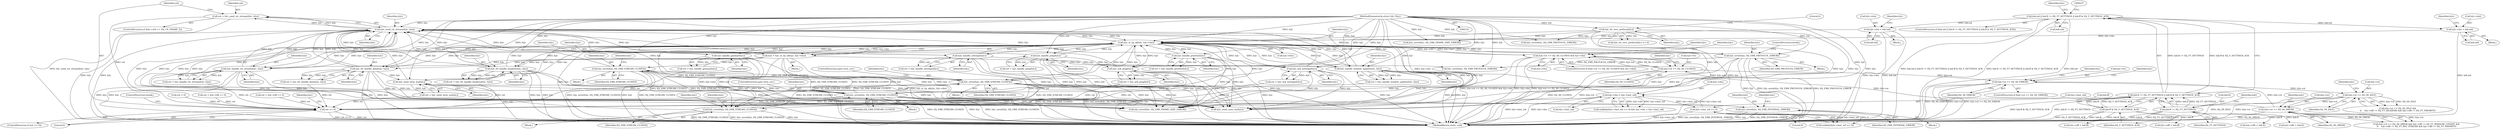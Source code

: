 digraph "0_haproxy_3f0e1ec70173593f4c2b3681b26c04a4ed5fc588@API" {
"1000804" [label="(Call,ret = h2c_send_rst_stream(h2c, h2s))"];
"1000806" [label="(Call,h2c_send_rst_stream(h2c, h2s))"];
"1000753" [label="(Call,h2c_error(h2c, H2_ERR_PROTOCOL_ERROR))"];
"1000406" [label="(Call,h2c_st_by_id(h2c, h2c->dsi))"];
"1000688" [label="(Call,h2c_frt_handle_headers(h2c, h2s))"];
"1000124" [label="(MethodParameterIn,struct h2c *h2c)"];
"1000404" [label="(Call,h2s = h2c_st_by_id(h2c, h2c->dsi))"];
"1000646" [label="(Call,h2c_ack_ping(h2c))"];
"1000636" [label="(Call,h2c_handle_ping(h2c))"];
"1000749" [label="(Call,h2c_handle_goaway(h2c))"];
"1000614" [label="(Call,h2c_handle_settings(h2c))"];
"1000152" [label="(Call,h2c_frt_recv_preface(h2c))"];
"1000624" [label="(Call,h2c_ack_settings(h2c))"];
"1000658" [label="(Call,h2c_handle_window_update(h2c, h2s))"];
"1000736" [label="(Call,h2c_handle_rst_stream(h2c, h2s))"];
"1000551" [label="(Call,h2c_error(h2c, H2_ERR_STREAM_CLOSED))"];
"1000504" [label="(Call,h2c_error(h2c, H2_ERR_STREAM_CLOSED))"];
"1000471" [label="(Call,h2s_error(h2s, H2_ERR_STREAM_CLOSED))"];
"1000515" [label="(Call,h2s_error(h2s, H2_ERR_STREAM_CLOSED))"];
"1000701" [label="(Call,h2c_frt_handle_data(h2c, h2s))"];
"1000712" [label="(Call,h2c_send_strm_wu(h2c))"];
"1000724" [label="(Call,h2c_handle_priority(h2c))"];
"1000369" [label="(Call,h2c->dsi = hdr.sid)"];
"1000208" [label="(Call,hdr.sid || hdr.ft != H2_FT_SETTINGS || hdr.ff & H2_F_SETTINGS_ACK)"];
"1000212" [label="(Call,hdr.ft != H2_FT_SETTINGS || hdr.ff & H2_F_SETTINGS_ACK)"];
"1000213" [label="(Call,hdr.ft != H2_FT_SETTINGS)"];
"1000218" [label="(Call,hdr.ff & H2_F_SETTINGS_ACK)"];
"1000563" [label="(Call,h2c->dsi > h2c->last_sid)"];
"1000481" [label="(Call,h2s->st == H2_SS_CLOSED && h2c->dsi)"];
"1000482" [label="(Call,h2s->st == H2_SS_CLOSED)"];
"1000448" [label="(Call,h2s->st == H2_SS_HREM)"];
"1000420" [label="(Call,h2s->st == H2_SS_IDLE)"];
"1000788" [label="(Call,h2s->st == H2_SS_ERROR)"];
"1000558" [label="(Call,h2c->last_sid >= 0)"];
"1000268" [label="(Call,h2c->dsi = hdr.sid)"];
"1000670" [label="(Call,h2s_error(h2s, H2_ERR_INTERNAL_ERROR))"];
"1000810" [label="(Call,ret <= 0)"];
"1000637" [label="(Identifier,h2c)"];
"1000592" [label="(Call,ret = h2c->dfl == 0)"];
"1000217" [label="(Identifier,H2_FT_SETTINGS)"];
"1000369" [label="(Call,h2c->dsi = hdr.sid)"];
"1000701" [label="(Call,h2c_frt_handle_data(h2c, h2s))"];
"1000615" [label="(Identifier,h2c)"];
"1000556" [label="(Call,unlikely(h2c->last_sid >= 0) && h2c->dsi > h2c->last_sid)"];
"1000373" [label="(Call,hdr.sid)"];
"1000656" [label="(Call,ret = h2c_handle_window_update(h2c, h2s))"];
"1000736" [label="(Call,h2c_handle_rst_stream(h2c, h2s))"];
"1000218" [label="(Call,hdr.ff & H2_F_SETTINGS_ACK)"];
"1000562" [label="(Literal,0)"];
"1000813" [label="(ControlStructure,break;)"];
"1000808" [label="(Identifier,h2s)"];
"1000307" [label="(Call,ret = 0)"];
"1000779" [label="(Call,ret = h2c->dfl == 0)"];
"1000152" [label="(Call,h2c_frt_recv_preface(h2c))"];
"1000625" [label="(Identifier,h2c)"];
"1000788" [label="(Call,h2s->st == H2_SS_ERROR)"];
"1000219" [label="(Call,hdr.ff)"];
"1000557" [label="(Call,unlikely(h2c->last_sid >= 0))"];
"1000646" [label="(Call,h2c_ack_ping(h2c))"];
"1000404" [label="(Call,h2s = h2c_st_by_id(h2c, h2c->dsi))"];
"1000305" [label="(Block,)"];
"1000272" [label="(Call,hdr.sid)"];
"1000614" [label="(Call,h2c_handle_settings(h2c))"];
"1000807" [label="(Identifier,h2c)"];
"1000207" [label="(ControlStructure,if (hdr.sid || hdr.ft != H2_FT_SETTINGS || hdr.ff & H2_F_SETTINGS_ACK))"];
"1000690" [label="(Identifier,h2s)"];
"1000801" [label="(Identifier,h2c)"];
"1000420" [label="(Call,h2s->st == H2_SS_IDLE)"];
"1000407" [label="(Identifier,h2c)"];
"1000482" [label="(Call,h2s->st == H2_SS_CLOSED)"];
"1000481" [label="(Call,h2s->st == H2_SS_CLOSED && h2c->dsi)"];
"1000124" [label="(MethodParameterIn,struct h2c *h2c)"];
"1000660" [label="(Identifier,h2s)"];
"1000811" [label="(Identifier,ret)"];
"1000488" [label="(Identifier,h2c)"];
"1000154" [label="(Literal,0)"];
"1000447" [label="(Call,h2s->st == H2_SS_HREM && h2c->dft != H2_FT_WINDOW_UPDATE &&\n\t\t    h2c->dft != H2_FT_RST_STREAM && h2c->dft != H2_FT_PRIORITY)"];
"1000624" [label="(Call,h2c_ack_settings(h2c))"];
"1000810" [label="(Call,ret <= 0)"];
"1000550" [label="(Block,)"];
"1000647" [label="(Identifier,h2c)"];
"1000558" [label="(Call,h2c->last_sid >= 0)"];
"1000689" [label="(Identifier,h2c)"];
"1000747" [label="(Call,ret = h2c_handle_goaway(h2c))"];
"1000789" [label="(Call,h2s->st)"];
"1000551" [label="(Call,h2c_error(h2c, H2_ERR_STREAM_CLOSED))"];
"1000612" [label="(Call,ret = h2c_handle_settings(h2c))"];
"1000737" [label="(Identifier,h2c)"];
"1000225" [label="(Identifier,h2c)"];
"1000622" [label="(Call,ret = h2c_ack_settings(h2c))"];
"1000323" [label="(Block,)"];
"1000476" [label="(Identifier,h2c)"];
"1000353" [label="(Call,h2c_error(h2c, H2_ERR_FRAME_SIZE_ERROR))"];
"1000658" [label="(Call,h2c_handle_window_update(h2c, h2s))"];
"1000517" [label="(Identifier,H2_ERR_STREAM_CLOSED)"];
"1000437" [label="(Call,h2c_error(h2c, H2_ERR_PROTOCOL_ERROR))"];
"1000699" [label="(Call,ret = h2c_frt_handle_data(h2c, h2s))"];
"1000560" [label="(Identifier,h2c)"];
"1000806" [label="(Call,h2c_send_rst_stream(h2c, h2s))"];
"1000754" [label="(Identifier,h2c)"];
"1000383" [label="(Call,h2c->dff = hdr.ff)"];
"1000153" [label="(Identifier,h2c)"];
"1000854" [label="(MethodReturn,static void)"];
"1000756" [label="(ControlStructure,break;)"];
"1000222" [label="(Identifier,H2_F_SETTINGS_ACK)"];
"1000755" [label="(Identifier,H2_ERR_PROTOCOL_ERROR)"];
"1000370" [label="(Call,h2c->dsi)"];
"1000456" [label="(Identifier,h2c)"];
"1000567" [label="(Call,h2c->last_sid)"];
"1000376" [label="(Call,h2c->dft = hdr.ft)"];
"1000554" [label="(ControlStructure,goto strm_err;)"];
"1000850" [label="(Call,h2c_send_conn_wu(h2c))"];
"1000710" [label="(Call,ret = h2c_send_strm_wu(h2c))"];
"1000787" [label="(ControlStructure,if (h2s->st == H2_SS_ERROR))"];
"1000659" [label="(Identifier,h2c)"];
"1000688" [label="(Call,h2c_frt_handle_headers(h2c, h2s))"];
"1000753" [label="(Call,h2c_error(h2c, H2_ERR_PROTOCOL_ERROR))"];
"1000675" [label="(Identifier,h2c)"];
"1000268" [label="(Call,h2c->dsi = hdr.sid)"];
"1000553" [label="(Identifier,H2_ERR_STREAM_CLOSED)"];
"1000670" [label="(Call,h2s_error(h2s, H2_ERR_INTERNAL_ERROR))"];
"1000812" [label="(Literal,0)"];
"1000414" [label="(Identifier,h2c)"];
"1000809" [label="(ControlStructure,if (ret <= 0))"];
"1000738" [label="(Identifier,h2s)"];
"1000552" [label="(Identifier,h2c)"];
"1000486" [label="(Identifier,H2_SS_CLOSED)"];
"1000515" [label="(Call,h2s_error(h2s, H2_ERR_STREAM_CLOSED))"];
"1000506" [label="(Identifier,H2_ERR_STREAM_CLOSED)"];
"1000604" [label="(Block,)"];
"1000520" [label="(Identifier,h2c)"];
"1000503" [label="(Block,)"];
"1000277" [label="(Identifier,h2c)"];
"1000750" [label="(Identifier,h2c)"];
"1000471" [label="(Call,h2s_error(h2s, H2_ERR_STREAM_CLOSED))"];
"1000408" [label="(Call,h2c->dsi)"];
"1000252" [label="(Call,h2c_error(h2c, H2_ERR_FRAME_SIZE_ERROR))"];
"1000805" [label="(Identifier,ret)"];
"1000636" [label="(Call,h2c_handle_ping(h2c))"];
"1000563" [label="(Call,h2c->dsi > h2c->last_sid)"];
"1000209" [label="(Call,hdr.sid)"];
"1000712" [label="(Call,h2c_send_strm_wu(h2c))"];
"1000449" [label="(Call,h2s->st)"];
"1000470" [label="(Block,)"];
"1000424" [label="(Identifier,H2_SS_IDLE)"];
"1000634" [label="(Call,ret = h2c_handle_ping(h2c))"];
"1000507" [label="(ControlStructure,goto strm_err;)"];
"1000564" [label="(Call,h2c->dsi)"];
"1000495" [label="(Identifier,h2c)"];
"1000703" [label="(Identifier,h2s)"];
"1000214" [label="(Call,hdr.ft)"];
"1000672" [label="(Identifier,H2_ERR_INTERNAL_ERROR)"];
"1000421" [label="(Call,h2s->st)"];
"1000282" [label="(Call,h2c->dff = hdr.ff)"];
"1000220" [label="(Identifier,hdr)"];
"1000713" [label="(Identifier,h2c)"];
"1000269" [label="(Call,h2c->dsi)"];
"1000817" [label="(Identifier,h2c)"];
"1000448" [label="(Call,h2s->st == H2_SS_HREM)"];
"1000671" [label="(Identifier,h2s)"];
"1000702" [label="(Identifier,h2c)"];
"1000208" [label="(Call,hdr.sid || hdr.ft != H2_FT_SETTINGS || hdr.ff & H2_F_SETTINGS_ACK)"];
"1000749" [label="(Call,h2c_handle_goaway(h2c))"];
"1000516" [label="(Identifier,h2s)"];
"1000275" [label="(Call,h2c->dft = hdr.ft)"];
"1000559" [label="(Call,h2c->last_sid)"];
"1000504" [label="(Call,h2c_error(h2c, H2_ERR_STREAM_CLOSED))"];
"1000798" [label="(ControlStructure,if (h2c->st0 == H2_CS_FRAME_E))"];
"1000686" [label="(Call,ret = h2c_frt_handle_headers(h2c, h2s))"];
"1000224" [label="(Call,h2c_error(h2c, H2_ERR_PROTOCOL_ERROR))"];
"1000804" [label="(Call,ret = h2c_send_rst_stream(h2c, h2s))"];
"1000483" [label="(Call,h2s->st)"];
"1000472" [label="(Identifier,h2s)"];
"1000419" [label="(Call,h2s->st == H2_SS_IDLE &&\n\t\t    h2c->dft != H2_FT_HEADERS && h2c->dft != H2_FT_PRIORITY)"];
"1000406" [label="(Call,h2c_st_by_id(h2c, h2c->dsi))"];
"1000514" [label="(Block,)"];
"1000378" [label="(Identifier,h2c)"];
"1000213" [label="(Call,hdr.ft != H2_FT_SETTINGS)"];
"1000405" [label="(Identifier,h2s)"];
"1000792" [label="(Identifier,H2_SS_ERROR)"];
"1000151" [label="(Call,h2c_frt_recv_preface(h2c) <= 0)"];
"1000473" [label="(Identifier,H2_ERR_STREAM_CLOSED)"];
"1000734" [label="(Call,ret = h2c_handle_rst_stream(h2c, h2s))"];
"1000725" [label="(Identifier,h2c)"];
"1000428" [label="(Identifier,h2c)"];
"1000669" [label="(Block,)"];
"1000724" [label="(Call,h2c_handle_priority(h2c))"];
"1000212" [label="(Call,hdr.ft != H2_FT_SETTINGS || hdr.ff & H2_F_SETTINGS_ACK)"];
"1000487" [label="(Call,h2c->dsi)"];
"1000644" [label="(Call,ret = h2c_ack_ping(h2c))"];
"1000505" [label="(Identifier,h2c)"];
"1000480" [label="(ControlStructure,if (h2s->st == H2_SS_CLOSED && h2c->dsi))"];
"1000795" [label="(Identifier,h2c)"];
"1000184" [label="(Block,)"];
"1000722" [label="(Call,ret = h2c_handle_priority(h2c))"];
"1000452" [label="(Identifier,H2_SS_HREM)"];
"1000804" -> "1000798"  [label="AST: "];
"1000804" -> "1000806"  [label="CFG: "];
"1000805" -> "1000804"  [label="AST: "];
"1000806" -> "1000804"  [label="AST: "];
"1000811" -> "1000804"  [label="CFG: "];
"1000804" -> "1000854"  [label="DDG: h2c_send_rst_stream(h2c, h2s)"];
"1000806" -> "1000804"  [label="DDG: h2c"];
"1000806" -> "1000804"  [label="DDG: h2s"];
"1000804" -> "1000810"  [label="DDG: ret"];
"1000806" -> "1000808"  [label="CFG: "];
"1000807" -> "1000806"  [label="AST: "];
"1000808" -> "1000806"  [label="AST: "];
"1000806" -> "1000854"  [label="DDG: h2c"];
"1000806" -> "1000854"  [label="DDG: h2s"];
"1000806" -> "1000353"  [label="DDG: h2c"];
"1000806" -> "1000406"  [label="DDG: h2c"];
"1000753" -> "1000806"  [label="DDG: h2c"];
"1000688" -> "1000806"  [label="DDG: h2c"];
"1000688" -> "1000806"  [label="DDG: h2s"];
"1000646" -> "1000806"  [label="DDG: h2c"];
"1000749" -> "1000806"  [label="DDG: h2c"];
"1000614" -> "1000806"  [label="DDG: h2c"];
"1000624" -> "1000806"  [label="DDG: h2c"];
"1000658" -> "1000806"  [label="DDG: h2c"];
"1000658" -> "1000806"  [label="DDG: h2s"];
"1000736" -> "1000806"  [label="DDG: h2c"];
"1000736" -> "1000806"  [label="DDG: h2s"];
"1000551" -> "1000806"  [label="DDG: h2c"];
"1000406" -> "1000806"  [label="DDG: h2c"];
"1000636" -> "1000806"  [label="DDG: h2c"];
"1000701" -> "1000806"  [label="DDG: h2c"];
"1000701" -> "1000806"  [label="DDG: h2s"];
"1000712" -> "1000806"  [label="DDG: h2c"];
"1000724" -> "1000806"  [label="DDG: h2c"];
"1000504" -> "1000806"  [label="DDG: h2c"];
"1000124" -> "1000806"  [label="DDG: h2c"];
"1000404" -> "1000806"  [label="DDG: h2s"];
"1000471" -> "1000806"  [label="DDG: h2s"];
"1000515" -> "1000806"  [label="DDG: h2s"];
"1000670" -> "1000806"  [label="DDG: h2s"];
"1000806" -> "1000850"  [label="DDG: h2c"];
"1000753" -> "1000604"  [label="AST: "];
"1000753" -> "1000755"  [label="CFG: "];
"1000754" -> "1000753"  [label="AST: "];
"1000755" -> "1000753"  [label="AST: "];
"1000756" -> "1000753"  [label="CFG: "];
"1000753" -> "1000854"  [label="DDG: h2c"];
"1000753" -> "1000854"  [label="DDG: h2c_error(h2c, H2_ERR_PROTOCOL_ERROR)"];
"1000753" -> "1000854"  [label="DDG: H2_ERR_PROTOCOL_ERROR"];
"1000753" -> "1000353"  [label="DDG: h2c"];
"1000753" -> "1000406"  [label="DDG: h2c"];
"1000753" -> "1000437"  [label="DDG: H2_ERR_PROTOCOL_ERROR"];
"1000406" -> "1000753"  [label="DDG: h2c"];
"1000124" -> "1000753"  [label="DDG: h2c"];
"1000753" -> "1000850"  [label="DDG: h2c"];
"1000406" -> "1000404"  [label="AST: "];
"1000406" -> "1000408"  [label="CFG: "];
"1000407" -> "1000406"  [label="AST: "];
"1000408" -> "1000406"  [label="AST: "];
"1000404" -> "1000406"  [label="CFG: "];
"1000406" -> "1000854"  [label="DDG: h2c"];
"1000406" -> "1000854"  [label="DDG: h2c->dsi"];
"1000406" -> "1000353"  [label="DDG: h2c"];
"1000406" -> "1000404"  [label="DDG: h2c"];
"1000406" -> "1000404"  [label="DDG: h2c->dsi"];
"1000688" -> "1000406"  [label="DDG: h2c"];
"1000646" -> "1000406"  [label="DDG: h2c"];
"1000749" -> "1000406"  [label="DDG: h2c"];
"1000614" -> "1000406"  [label="DDG: h2c"];
"1000152" -> "1000406"  [label="DDG: h2c"];
"1000624" -> "1000406"  [label="DDG: h2c"];
"1000658" -> "1000406"  [label="DDG: h2c"];
"1000736" -> "1000406"  [label="DDG: h2c"];
"1000551" -> "1000406"  [label="DDG: h2c"];
"1000636" -> "1000406"  [label="DDG: h2c"];
"1000701" -> "1000406"  [label="DDG: h2c"];
"1000712" -> "1000406"  [label="DDG: h2c"];
"1000724" -> "1000406"  [label="DDG: h2c"];
"1000504" -> "1000406"  [label="DDG: h2c"];
"1000124" -> "1000406"  [label="DDG: h2c"];
"1000369" -> "1000406"  [label="DDG: h2c->dsi"];
"1000563" -> "1000406"  [label="DDG: h2c->dsi"];
"1000481" -> "1000406"  [label="DDG: h2c->dsi"];
"1000268" -> "1000406"  [label="DDG: h2c->dsi"];
"1000406" -> "1000437"  [label="DDG: h2c"];
"1000406" -> "1000481"  [label="DDG: h2c->dsi"];
"1000406" -> "1000504"  [label="DDG: h2c"];
"1000406" -> "1000551"  [label="DDG: h2c"];
"1000406" -> "1000614"  [label="DDG: h2c"];
"1000406" -> "1000624"  [label="DDG: h2c"];
"1000406" -> "1000636"  [label="DDG: h2c"];
"1000406" -> "1000646"  [label="DDG: h2c"];
"1000406" -> "1000658"  [label="DDG: h2c"];
"1000406" -> "1000688"  [label="DDG: h2c"];
"1000406" -> "1000701"  [label="DDG: h2c"];
"1000406" -> "1000712"  [label="DDG: h2c"];
"1000406" -> "1000724"  [label="DDG: h2c"];
"1000406" -> "1000736"  [label="DDG: h2c"];
"1000406" -> "1000749"  [label="DDG: h2c"];
"1000406" -> "1000850"  [label="DDG: h2c"];
"1000688" -> "1000686"  [label="AST: "];
"1000688" -> "1000690"  [label="CFG: "];
"1000689" -> "1000688"  [label="AST: "];
"1000690" -> "1000688"  [label="AST: "];
"1000686" -> "1000688"  [label="CFG: "];
"1000688" -> "1000854"  [label="DDG: h2c"];
"1000688" -> "1000854"  [label="DDG: h2s"];
"1000688" -> "1000353"  [label="DDG: h2c"];
"1000688" -> "1000686"  [label="DDG: h2c"];
"1000688" -> "1000686"  [label="DDG: h2s"];
"1000124" -> "1000688"  [label="DDG: h2c"];
"1000404" -> "1000688"  [label="DDG: h2s"];
"1000688" -> "1000850"  [label="DDG: h2c"];
"1000124" -> "1000123"  [label="AST: "];
"1000124" -> "1000854"  [label="DDG: h2c"];
"1000124" -> "1000152"  [label="DDG: h2c"];
"1000124" -> "1000224"  [label="DDG: h2c"];
"1000124" -> "1000252"  [label="DDG: h2c"];
"1000124" -> "1000353"  [label="DDG: h2c"];
"1000124" -> "1000437"  [label="DDG: h2c"];
"1000124" -> "1000504"  [label="DDG: h2c"];
"1000124" -> "1000551"  [label="DDG: h2c"];
"1000124" -> "1000614"  [label="DDG: h2c"];
"1000124" -> "1000624"  [label="DDG: h2c"];
"1000124" -> "1000636"  [label="DDG: h2c"];
"1000124" -> "1000646"  [label="DDG: h2c"];
"1000124" -> "1000658"  [label="DDG: h2c"];
"1000124" -> "1000701"  [label="DDG: h2c"];
"1000124" -> "1000712"  [label="DDG: h2c"];
"1000124" -> "1000724"  [label="DDG: h2c"];
"1000124" -> "1000736"  [label="DDG: h2c"];
"1000124" -> "1000749"  [label="DDG: h2c"];
"1000124" -> "1000850"  [label="DDG: h2c"];
"1000404" -> "1000305"  [label="AST: "];
"1000405" -> "1000404"  [label="AST: "];
"1000414" -> "1000404"  [label="CFG: "];
"1000404" -> "1000854"  [label="DDG: h2s"];
"1000404" -> "1000854"  [label="DDG: h2c_st_by_id(h2c, h2c->dsi)"];
"1000404" -> "1000471"  [label="DDG: h2s"];
"1000404" -> "1000515"  [label="DDG: h2s"];
"1000404" -> "1000658"  [label="DDG: h2s"];
"1000404" -> "1000670"  [label="DDG: h2s"];
"1000404" -> "1000701"  [label="DDG: h2s"];
"1000404" -> "1000736"  [label="DDG: h2s"];
"1000646" -> "1000644"  [label="AST: "];
"1000646" -> "1000647"  [label="CFG: "];
"1000647" -> "1000646"  [label="AST: "];
"1000644" -> "1000646"  [label="CFG: "];
"1000646" -> "1000854"  [label="DDG: h2c"];
"1000646" -> "1000353"  [label="DDG: h2c"];
"1000646" -> "1000644"  [label="DDG: h2c"];
"1000636" -> "1000646"  [label="DDG: h2c"];
"1000646" -> "1000850"  [label="DDG: h2c"];
"1000636" -> "1000634"  [label="AST: "];
"1000636" -> "1000637"  [label="CFG: "];
"1000637" -> "1000636"  [label="AST: "];
"1000634" -> "1000636"  [label="CFG: "];
"1000636" -> "1000854"  [label="DDG: h2c"];
"1000636" -> "1000353"  [label="DDG: h2c"];
"1000636" -> "1000634"  [label="DDG: h2c"];
"1000636" -> "1000850"  [label="DDG: h2c"];
"1000749" -> "1000747"  [label="AST: "];
"1000749" -> "1000750"  [label="CFG: "];
"1000750" -> "1000749"  [label="AST: "];
"1000747" -> "1000749"  [label="CFG: "];
"1000749" -> "1000854"  [label="DDG: h2c"];
"1000749" -> "1000353"  [label="DDG: h2c"];
"1000749" -> "1000747"  [label="DDG: h2c"];
"1000749" -> "1000850"  [label="DDG: h2c"];
"1000614" -> "1000612"  [label="AST: "];
"1000614" -> "1000615"  [label="CFG: "];
"1000615" -> "1000614"  [label="AST: "];
"1000612" -> "1000614"  [label="CFG: "];
"1000614" -> "1000854"  [label="DDG: h2c"];
"1000614" -> "1000353"  [label="DDG: h2c"];
"1000614" -> "1000612"  [label="DDG: h2c"];
"1000614" -> "1000624"  [label="DDG: h2c"];
"1000614" -> "1000850"  [label="DDG: h2c"];
"1000152" -> "1000151"  [label="AST: "];
"1000152" -> "1000153"  [label="CFG: "];
"1000153" -> "1000152"  [label="AST: "];
"1000154" -> "1000152"  [label="CFG: "];
"1000152" -> "1000854"  [label="DDG: h2c"];
"1000152" -> "1000151"  [label="DDG: h2c"];
"1000152" -> "1000224"  [label="DDG: h2c"];
"1000152" -> "1000252"  [label="DDG: h2c"];
"1000152" -> "1000353"  [label="DDG: h2c"];
"1000152" -> "1000850"  [label="DDG: h2c"];
"1000624" -> "1000622"  [label="AST: "];
"1000624" -> "1000625"  [label="CFG: "];
"1000625" -> "1000624"  [label="AST: "];
"1000622" -> "1000624"  [label="CFG: "];
"1000624" -> "1000854"  [label="DDG: h2c"];
"1000624" -> "1000353"  [label="DDG: h2c"];
"1000624" -> "1000622"  [label="DDG: h2c"];
"1000624" -> "1000850"  [label="DDG: h2c"];
"1000658" -> "1000656"  [label="AST: "];
"1000658" -> "1000660"  [label="CFG: "];
"1000659" -> "1000658"  [label="AST: "];
"1000660" -> "1000658"  [label="AST: "];
"1000656" -> "1000658"  [label="CFG: "];
"1000658" -> "1000854"  [label="DDG: h2s"];
"1000658" -> "1000854"  [label="DDG: h2c"];
"1000658" -> "1000353"  [label="DDG: h2c"];
"1000658" -> "1000656"  [label="DDG: h2c"];
"1000658" -> "1000656"  [label="DDG: h2s"];
"1000658" -> "1000850"  [label="DDG: h2c"];
"1000736" -> "1000734"  [label="AST: "];
"1000736" -> "1000738"  [label="CFG: "];
"1000737" -> "1000736"  [label="AST: "];
"1000738" -> "1000736"  [label="AST: "];
"1000734" -> "1000736"  [label="CFG: "];
"1000736" -> "1000854"  [label="DDG: h2s"];
"1000736" -> "1000854"  [label="DDG: h2c"];
"1000736" -> "1000353"  [label="DDG: h2c"];
"1000736" -> "1000734"  [label="DDG: h2c"];
"1000736" -> "1000734"  [label="DDG: h2s"];
"1000736" -> "1000850"  [label="DDG: h2c"];
"1000551" -> "1000550"  [label="AST: "];
"1000551" -> "1000553"  [label="CFG: "];
"1000552" -> "1000551"  [label="AST: "];
"1000553" -> "1000551"  [label="AST: "];
"1000554" -> "1000551"  [label="CFG: "];
"1000551" -> "1000854"  [label="DDG: H2_ERR_STREAM_CLOSED"];
"1000551" -> "1000854"  [label="DDG: h2c_error(h2c, H2_ERR_STREAM_CLOSED)"];
"1000551" -> "1000854"  [label="DDG: h2c"];
"1000551" -> "1000353"  [label="DDG: h2c"];
"1000551" -> "1000471"  [label="DDG: H2_ERR_STREAM_CLOSED"];
"1000551" -> "1000504"  [label="DDG: H2_ERR_STREAM_CLOSED"];
"1000551" -> "1000515"  [label="DDG: H2_ERR_STREAM_CLOSED"];
"1000504" -> "1000551"  [label="DDG: H2_ERR_STREAM_CLOSED"];
"1000471" -> "1000551"  [label="DDG: H2_ERR_STREAM_CLOSED"];
"1000515" -> "1000551"  [label="DDG: H2_ERR_STREAM_CLOSED"];
"1000551" -> "1000850"  [label="DDG: h2c"];
"1000504" -> "1000503"  [label="AST: "];
"1000504" -> "1000506"  [label="CFG: "];
"1000505" -> "1000504"  [label="AST: "];
"1000506" -> "1000504"  [label="AST: "];
"1000507" -> "1000504"  [label="CFG: "];
"1000504" -> "1000854"  [label="DDG: H2_ERR_STREAM_CLOSED"];
"1000504" -> "1000854"  [label="DDG: h2c"];
"1000504" -> "1000854"  [label="DDG: h2c_error(h2c, H2_ERR_STREAM_CLOSED)"];
"1000504" -> "1000353"  [label="DDG: h2c"];
"1000504" -> "1000471"  [label="DDG: H2_ERR_STREAM_CLOSED"];
"1000471" -> "1000504"  [label="DDG: H2_ERR_STREAM_CLOSED"];
"1000515" -> "1000504"  [label="DDG: H2_ERR_STREAM_CLOSED"];
"1000504" -> "1000515"  [label="DDG: H2_ERR_STREAM_CLOSED"];
"1000504" -> "1000850"  [label="DDG: h2c"];
"1000471" -> "1000470"  [label="AST: "];
"1000471" -> "1000473"  [label="CFG: "];
"1000472" -> "1000471"  [label="AST: "];
"1000473" -> "1000471"  [label="AST: "];
"1000476" -> "1000471"  [label="CFG: "];
"1000471" -> "1000854"  [label="DDG: h2s"];
"1000471" -> "1000854"  [label="DDG: H2_ERR_STREAM_CLOSED"];
"1000471" -> "1000854"  [label="DDG: h2s_error(h2s, H2_ERR_STREAM_CLOSED)"];
"1000515" -> "1000471"  [label="DDG: H2_ERR_STREAM_CLOSED"];
"1000471" -> "1000515"  [label="DDG: H2_ERR_STREAM_CLOSED"];
"1000515" -> "1000514"  [label="AST: "];
"1000515" -> "1000517"  [label="CFG: "];
"1000516" -> "1000515"  [label="AST: "];
"1000517" -> "1000515"  [label="AST: "];
"1000520" -> "1000515"  [label="CFG: "];
"1000515" -> "1000854"  [label="DDG: h2s_error(h2s, H2_ERR_STREAM_CLOSED)"];
"1000515" -> "1000854"  [label="DDG: h2s"];
"1000515" -> "1000854"  [label="DDG: H2_ERR_STREAM_CLOSED"];
"1000701" -> "1000699"  [label="AST: "];
"1000701" -> "1000703"  [label="CFG: "];
"1000702" -> "1000701"  [label="AST: "];
"1000703" -> "1000701"  [label="AST: "];
"1000699" -> "1000701"  [label="CFG: "];
"1000701" -> "1000854"  [label="DDG: h2c"];
"1000701" -> "1000854"  [label="DDG: h2s"];
"1000701" -> "1000353"  [label="DDG: h2c"];
"1000701" -> "1000699"  [label="DDG: h2c"];
"1000701" -> "1000699"  [label="DDG: h2s"];
"1000701" -> "1000712"  [label="DDG: h2c"];
"1000701" -> "1000850"  [label="DDG: h2c"];
"1000712" -> "1000710"  [label="AST: "];
"1000712" -> "1000713"  [label="CFG: "];
"1000713" -> "1000712"  [label="AST: "];
"1000710" -> "1000712"  [label="CFG: "];
"1000712" -> "1000854"  [label="DDG: h2c"];
"1000712" -> "1000353"  [label="DDG: h2c"];
"1000712" -> "1000710"  [label="DDG: h2c"];
"1000712" -> "1000850"  [label="DDG: h2c"];
"1000724" -> "1000722"  [label="AST: "];
"1000724" -> "1000725"  [label="CFG: "];
"1000725" -> "1000724"  [label="AST: "];
"1000722" -> "1000724"  [label="CFG: "];
"1000724" -> "1000854"  [label="DDG: h2c"];
"1000724" -> "1000353"  [label="DDG: h2c"];
"1000724" -> "1000722"  [label="DDG: h2c"];
"1000724" -> "1000850"  [label="DDG: h2c"];
"1000369" -> "1000323"  [label="AST: "];
"1000369" -> "1000373"  [label="CFG: "];
"1000370" -> "1000369"  [label="AST: "];
"1000373" -> "1000369"  [label="AST: "];
"1000378" -> "1000369"  [label="CFG: "];
"1000369" -> "1000854"  [label="DDG: hdr.sid"];
"1000208" -> "1000369"  [label="DDG: hdr.sid"];
"1000208" -> "1000207"  [label="AST: "];
"1000208" -> "1000209"  [label="CFG: "];
"1000208" -> "1000212"  [label="CFG: "];
"1000209" -> "1000208"  [label="AST: "];
"1000212" -> "1000208"  [label="AST: "];
"1000225" -> "1000208"  [label="CFG: "];
"1000237" -> "1000208"  [label="CFG: "];
"1000208" -> "1000854"  [label="DDG: hdr.sid"];
"1000208" -> "1000854"  [label="DDG: hdr.sid || hdr.ft != H2_FT_SETTINGS || hdr.ff & H2_F_SETTINGS_ACK"];
"1000208" -> "1000854"  [label="DDG: hdr.ft != H2_FT_SETTINGS || hdr.ff & H2_F_SETTINGS_ACK"];
"1000212" -> "1000208"  [label="DDG: hdr.ft != H2_FT_SETTINGS"];
"1000212" -> "1000208"  [label="DDG: hdr.ff & H2_F_SETTINGS_ACK"];
"1000208" -> "1000268"  [label="DDG: hdr.sid"];
"1000212" -> "1000213"  [label="CFG: "];
"1000212" -> "1000218"  [label="CFG: "];
"1000213" -> "1000212"  [label="AST: "];
"1000218" -> "1000212"  [label="AST: "];
"1000212" -> "1000854"  [label="DDG: hdr.ff & H2_F_SETTINGS_ACK"];
"1000212" -> "1000854"  [label="DDG: hdr.ft != H2_FT_SETTINGS"];
"1000213" -> "1000212"  [label="DDG: hdr.ft"];
"1000213" -> "1000212"  [label="DDG: H2_FT_SETTINGS"];
"1000218" -> "1000212"  [label="DDG: hdr.ff"];
"1000218" -> "1000212"  [label="DDG: H2_F_SETTINGS_ACK"];
"1000213" -> "1000217"  [label="CFG: "];
"1000214" -> "1000213"  [label="AST: "];
"1000217" -> "1000213"  [label="AST: "];
"1000220" -> "1000213"  [label="CFG: "];
"1000213" -> "1000854"  [label="DDG: H2_FT_SETTINGS"];
"1000213" -> "1000854"  [label="DDG: hdr.ft"];
"1000213" -> "1000275"  [label="DDG: hdr.ft"];
"1000213" -> "1000376"  [label="DDG: hdr.ft"];
"1000218" -> "1000222"  [label="CFG: "];
"1000219" -> "1000218"  [label="AST: "];
"1000222" -> "1000218"  [label="AST: "];
"1000218" -> "1000854"  [label="DDG: hdr.ff"];
"1000218" -> "1000854"  [label="DDG: H2_F_SETTINGS_ACK"];
"1000218" -> "1000282"  [label="DDG: hdr.ff"];
"1000218" -> "1000383"  [label="DDG: hdr.ff"];
"1000563" -> "1000556"  [label="AST: "];
"1000563" -> "1000567"  [label="CFG: "];
"1000564" -> "1000563"  [label="AST: "];
"1000567" -> "1000563"  [label="AST: "];
"1000556" -> "1000563"  [label="CFG: "];
"1000563" -> "1000854"  [label="DDG: h2c->last_sid"];
"1000563" -> "1000854"  [label="DDG: h2c->dsi"];
"1000563" -> "1000558"  [label="DDG: h2c->last_sid"];
"1000563" -> "1000556"  [label="DDG: h2c->dsi"];
"1000563" -> "1000556"  [label="DDG: h2c->last_sid"];
"1000481" -> "1000563"  [label="DDG: h2c->dsi"];
"1000558" -> "1000563"  [label="DDG: h2c->last_sid"];
"1000481" -> "1000480"  [label="AST: "];
"1000481" -> "1000482"  [label="CFG: "];
"1000481" -> "1000487"  [label="CFG: "];
"1000482" -> "1000481"  [label="AST: "];
"1000487" -> "1000481"  [label="AST: "];
"1000495" -> "1000481"  [label="CFG: "];
"1000560" -> "1000481"  [label="CFG: "];
"1000481" -> "1000854"  [label="DDG: h2s->st == H2_SS_CLOSED && h2c->dsi"];
"1000481" -> "1000854"  [label="DDG: h2c->dsi"];
"1000481" -> "1000854"  [label="DDG: h2s->st == H2_SS_CLOSED"];
"1000482" -> "1000481"  [label="DDG: h2s->st"];
"1000482" -> "1000481"  [label="DDG: H2_SS_CLOSED"];
"1000482" -> "1000486"  [label="CFG: "];
"1000483" -> "1000482"  [label="AST: "];
"1000486" -> "1000482"  [label="AST: "];
"1000488" -> "1000482"  [label="CFG: "];
"1000482" -> "1000854"  [label="DDG: H2_SS_CLOSED"];
"1000482" -> "1000854"  [label="DDG: h2s->st"];
"1000448" -> "1000482"  [label="DDG: h2s->st"];
"1000482" -> "1000788"  [label="DDG: h2s->st"];
"1000448" -> "1000447"  [label="AST: "];
"1000448" -> "1000452"  [label="CFG: "];
"1000449" -> "1000448"  [label="AST: "];
"1000452" -> "1000448"  [label="AST: "];
"1000456" -> "1000448"  [label="CFG: "];
"1000447" -> "1000448"  [label="CFG: "];
"1000448" -> "1000854"  [label="DDG: H2_SS_HREM"];
"1000448" -> "1000447"  [label="DDG: h2s->st"];
"1000448" -> "1000447"  [label="DDG: H2_SS_HREM"];
"1000420" -> "1000448"  [label="DDG: h2s->st"];
"1000448" -> "1000788"  [label="DDG: h2s->st"];
"1000420" -> "1000419"  [label="AST: "];
"1000420" -> "1000424"  [label="CFG: "];
"1000421" -> "1000420"  [label="AST: "];
"1000424" -> "1000420"  [label="AST: "];
"1000428" -> "1000420"  [label="CFG: "];
"1000419" -> "1000420"  [label="CFG: "];
"1000420" -> "1000854"  [label="DDG: H2_SS_IDLE"];
"1000420" -> "1000854"  [label="DDG: h2s->st"];
"1000420" -> "1000419"  [label="DDG: h2s->st"];
"1000420" -> "1000419"  [label="DDG: H2_SS_IDLE"];
"1000788" -> "1000420"  [label="DDG: h2s->st"];
"1000788" -> "1000787"  [label="AST: "];
"1000788" -> "1000792"  [label="CFG: "];
"1000789" -> "1000788"  [label="AST: "];
"1000792" -> "1000788"  [label="AST: "];
"1000795" -> "1000788"  [label="CFG: "];
"1000801" -> "1000788"  [label="CFG: "];
"1000788" -> "1000854"  [label="DDG: H2_SS_ERROR"];
"1000788" -> "1000854"  [label="DDG: h2s->st"];
"1000788" -> "1000854"  [label="DDG: h2s->st == H2_SS_ERROR"];
"1000558" -> "1000557"  [label="AST: "];
"1000558" -> "1000562"  [label="CFG: "];
"1000559" -> "1000558"  [label="AST: "];
"1000562" -> "1000558"  [label="AST: "];
"1000557" -> "1000558"  [label="CFG: "];
"1000558" -> "1000854"  [label="DDG: h2c->last_sid"];
"1000558" -> "1000557"  [label="DDG: h2c->last_sid"];
"1000558" -> "1000557"  [label="DDG: 0"];
"1000268" -> "1000184"  [label="AST: "];
"1000268" -> "1000272"  [label="CFG: "];
"1000269" -> "1000268"  [label="AST: "];
"1000272" -> "1000268"  [label="AST: "];
"1000277" -> "1000268"  [label="CFG: "];
"1000268" -> "1000854"  [label="DDG: h2c->dsi"];
"1000268" -> "1000854"  [label="DDG: hdr.sid"];
"1000670" -> "1000669"  [label="AST: "];
"1000670" -> "1000672"  [label="CFG: "];
"1000671" -> "1000670"  [label="AST: "];
"1000672" -> "1000670"  [label="AST: "];
"1000675" -> "1000670"  [label="CFG: "];
"1000670" -> "1000854"  [label="DDG: H2_ERR_INTERNAL_ERROR"];
"1000670" -> "1000854"  [label="DDG: h2s_error(h2s, H2_ERR_INTERNAL_ERROR)"];
"1000670" -> "1000854"  [label="DDG: h2s"];
"1000810" -> "1000809"  [label="AST: "];
"1000810" -> "1000812"  [label="CFG: "];
"1000811" -> "1000810"  [label="AST: "];
"1000812" -> "1000810"  [label="AST: "];
"1000813" -> "1000810"  [label="CFG: "];
"1000817" -> "1000810"  [label="CFG: "];
"1000810" -> "1000854"  [label="DDG: ret <= 0"];
"1000810" -> "1000854"  [label="DDG: ret"];
"1000699" -> "1000810"  [label="DDG: ret"];
"1000734" -> "1000810"  [label="DDG: ret"];
"1000612" -> "1000810"  [label="DDG: ret"];
"1000656" -> "1000810"  [label="DDG: ret"];
"1000644" -> "1000810"  [label="DDG: ret"];
"1000722" -> "1000810"  [label="DDG: ret"];
"1000307" -> "1000810"  [label="DDG: ret"];
"1000592" -> "1000810"  [label="DDG: ret"];
"1000710" -> "1000810"  [label="DDG: ret"];
"1000622" -> "1000810"  [label="DDG: ret"];
"1000747" -> "1000810"  [label="DDG: ret"];
"1000779" -> "1000810"  [label="DDG: ret"];
"1000686" -> "1000810"  [label="DDG: ret"];
"1000634" -> "1000810"  [label="DDG: ret"];
}
